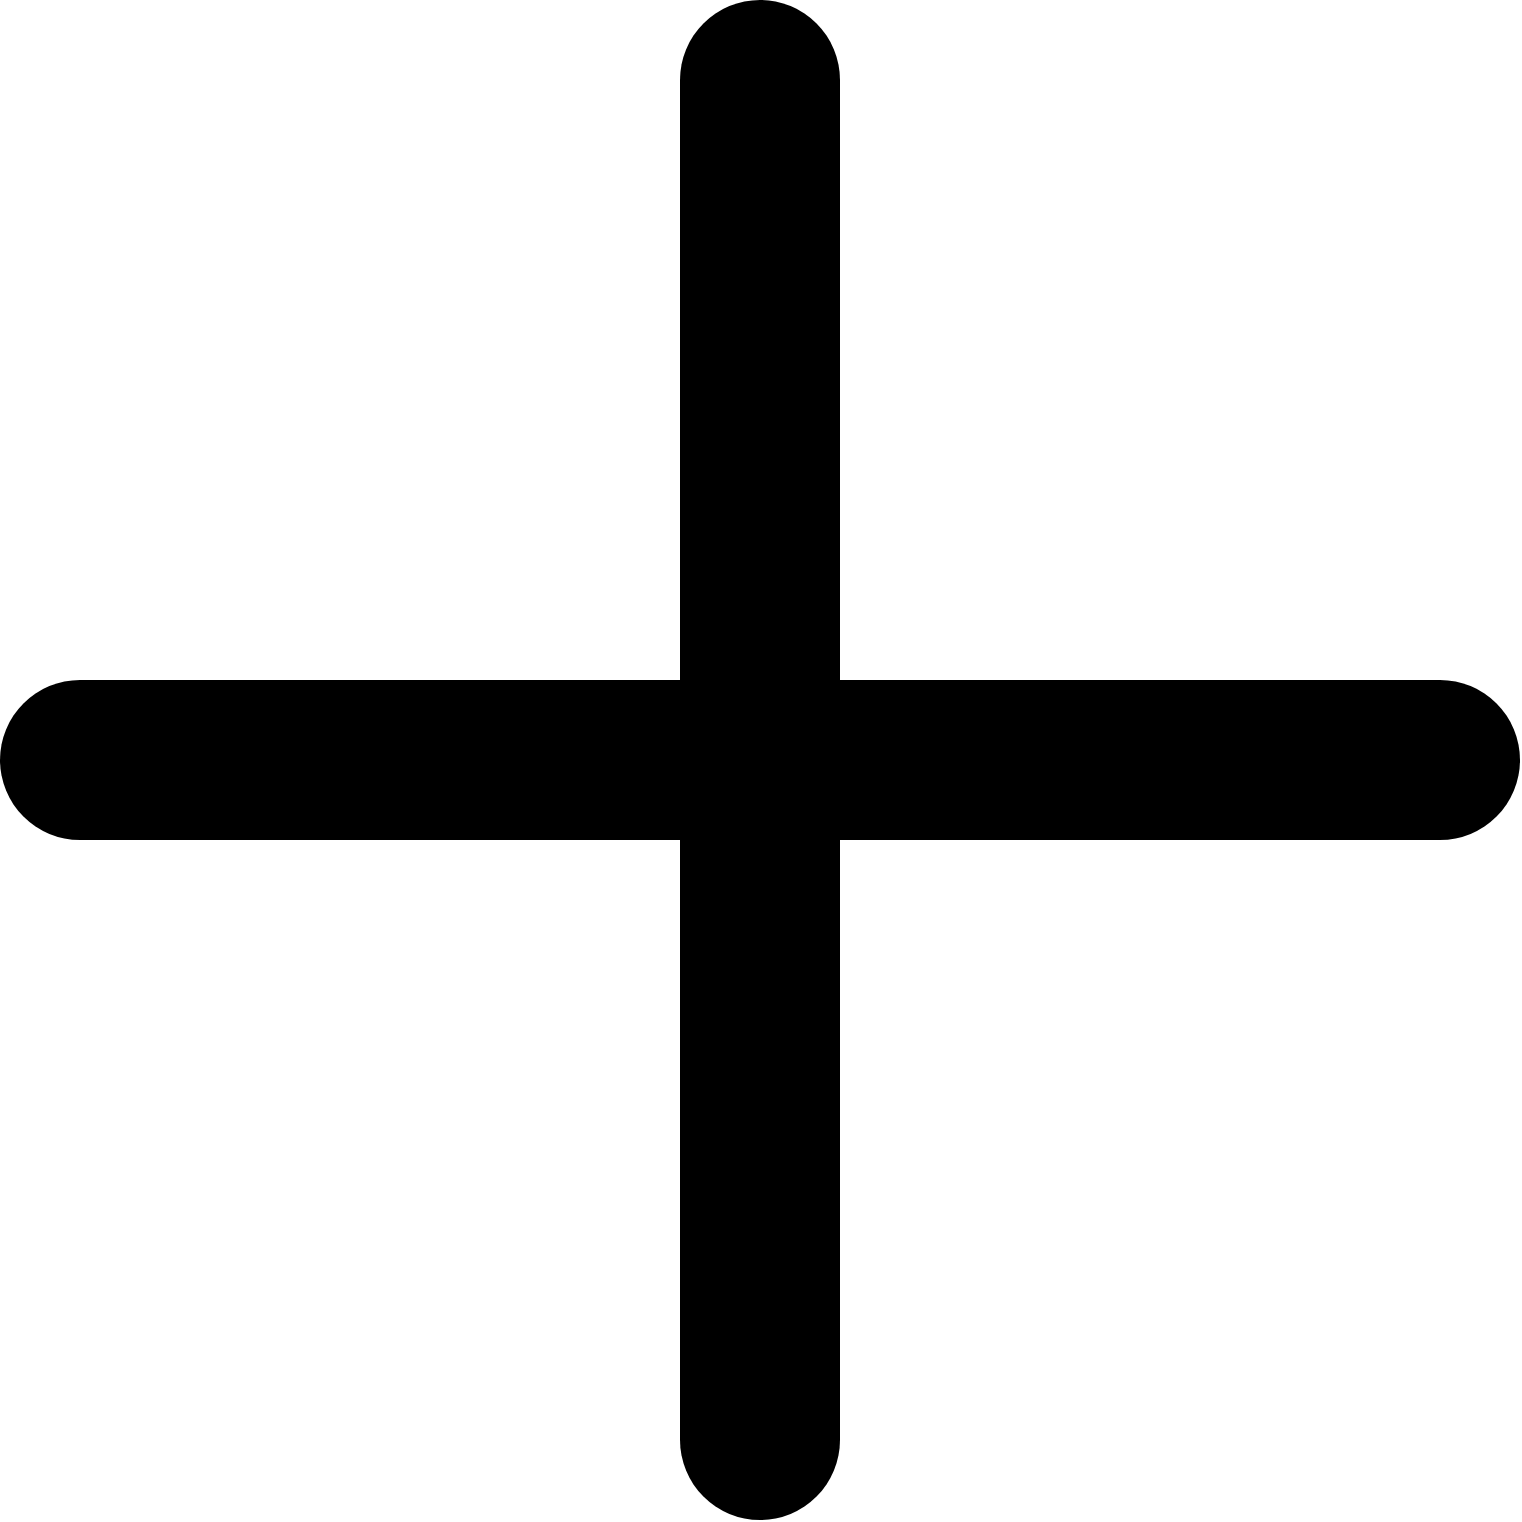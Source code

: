 <mxfile version="22.1.2" type="device">
  <diagram name="페이지-1" id="0HDk0YaEQumIUxBcUYRE">
    <mxGraphModel dx="1418" dy="828" grid="1" gridSize="10" guides="1" tooltips="1" connect="1" arrows="1" fold="1" page="1" pageScale="1" pageWidth="827" pageHeight="1169" math="0" shadow="0">
      <root>
        <mxCell id="0" />
        <mxCell id="1" parent="0" />
        <mxCell id="w_tUm5XtcYakBkpVaV---1" value="" style="group" vertex="1" connectable="0" parent="1">
          <mxGeometry x="40" y="380" width="760" height="80" as="geometry" />
        </mxCell>
        <mxCell id="q3BLJ5biTwibOrS5OOHF-5" value="" style="rounded=0;whiteSpace=wrap;html=1;rotation=-90;strokeColor=none;fillColor=#000000;" parent="w_tUm5XtcYakBkpVaV---1" vertex="1">
          <mxGeometry x="340" y="-300" width="80" height="680" as="geometry" />
        </mxCell>
        <mxCell id="q3BLJ5biTwibOrS5OOHF-13" value="" style="ellipse;whiteSpace=wrap;html=1;aspect=fixed;strokeColor=none;fillColor=#0000000;" parent="w_tUm5XtcYakBkpVaV---1" vertex="1">
          <mxGeometry x="680" width="80" height="80" as="geometry" />
        </mxCell>
        <mxCell id="q3BLJ5biTwibOrS5OOHF-15" value="" style="ellipse;whiteSpace=wrap;html=1;aspect=fixed;strokeColor=none;fillColor=#0000000;" parent="w_tUm5XtcYakBkpVaV---1" vertex="1">
          <mxGeometry width="80" height="80" as="geometry" />
        </mxCell>
        <mxCell id="w_tUm5XtcYakBkpVaV---2" value="" style="group" vertex="1" connectable="0" parent="1">
          <mxGeometry x="380" y="40" width="80" height="760" as="geometry" />
        </mxCell>
        <mxCell id="q3BLJ5biTwibOrS5OOHF-4" value="" style="rounded=0;whiteSpace=wrap;html=1;strokeColor=none;fillColor=#000000;" parent="w_tUm5XtcYakBkpVaV---2" vertex="1">
          <mxGeometry y="40" width="80" height="680" as="geometry" />
        </mxCell>
        <mxCell id="q3BLJ5biTwibOrS5OOHF-12" value="" style="ellipse;whiteSpace=wrap;html=1;aspect=fixed;strokeColor=none;fillColor=#0000000;" parent="w_tUm5XtcYakBkpVaV---2" vertex="1">
          <mxGeometry width="80" height="80" as="geometry" />
        </mxCell>
        <mxCell id="q3BLJ5biTwibOrS5OOHF-14" value="" style="ellipse;whiteSpace=wrap;html=1;aspect=fixed;strokeColor=none;fillColor=#0000000;" parent="w_tUm5XtcYakBkpVaV---2" vertex="1">
          <mxGeometry y="680" width="80" height="80" as="geometry" />
        </mxCell>
      </root>
    </mxGraphModel>
  </diagram>
</mxfile>
